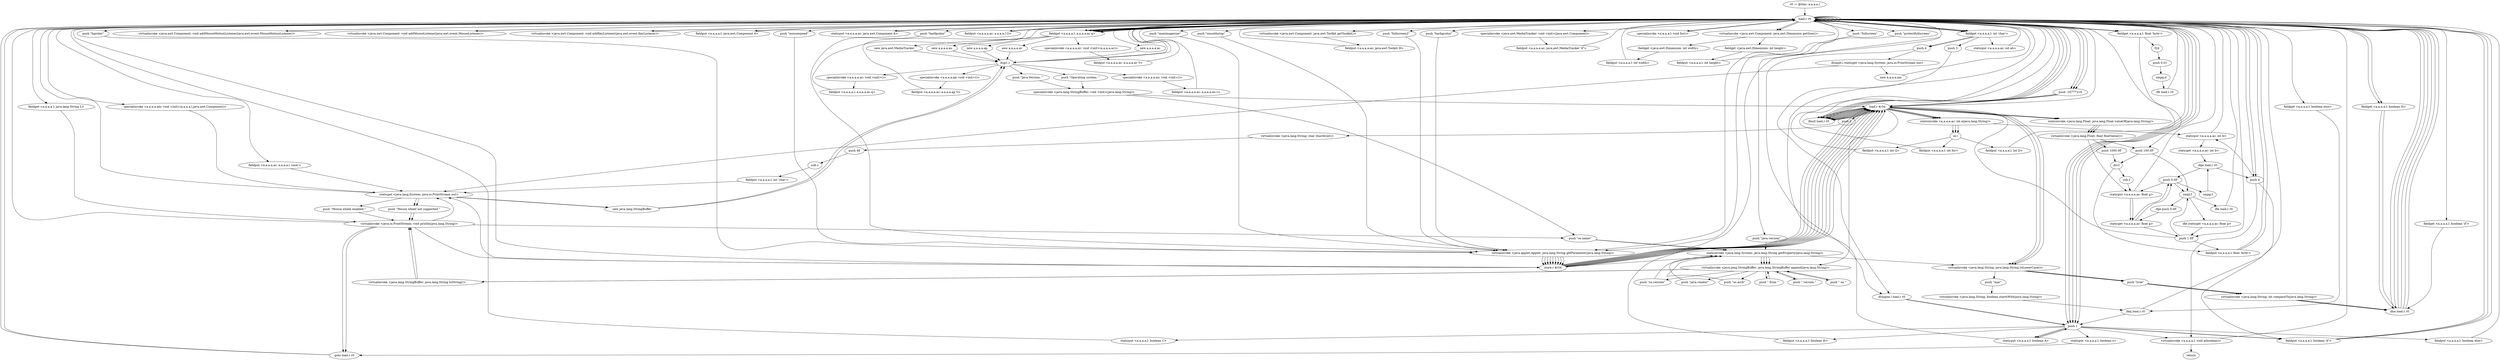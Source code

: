 digraph "" {
    "r0 := @this: a.a.a.a.l"
    "load.r r0"
    "r0 := @this: a.a.a.a.l"->"load.r r0";
    "new a.a.a.a.ac"
    "load.r r0"->"new a.a.a.a.ac";
    "dup1.r"
    "new a.a.a.a.ac"->"dup1.r";
    "specialinvoke <a.a.a.a.ac: void <init>()>"
    "dup1.r"->"specialinvoke <a.a.a.a.ac: void <init>()>";
    "fieldput <a.a.a.a.l: a.a.a.a.ac q>"
    "specialinvoke <a.a.a.a.ac: void <init>()>"->"fieldput <a.a.a.a.l: a.a.a.a.ac q>";
    "fieldput <a.a.a.a.l: a.a.a.a.ac q>"->"load.r r0";
    "fieldget <a.a.a.a.l: a.a.a.a.ac q>"
    "load.r r0"->"fieldget <a.a.a.a.l: a.a.a.a.ac q>";
    "fieldget <a.a.a.a.l: a.a.a.a.ac q>"->"load.r r0";
    "fieldput <a.a.a.a.ac: a.a.a.a.l 'case'>"
    "load.r r0"->"fieldput <a.a.a.a.ac: a.a.a.a.l 'case'>";
    "staticget <java.lang.System: java.io.PrintStream out>"
    "fieldput <a.a.a.a.ac: a.a.a.a.l 'case'>"->"staticget <java.lang.System: java.io.PrintStream out>";
    "staticget <java.lang.System: java.io.PrintStream out>"->"load.r r0";
    "fieldget <a.a.a.a.l: java.lang.String L>"
    "load.r r0"->"fieldget <a.a.a.a.l: java.lang.String L>";
    "virtualinvoke <java.io.PrintStream: void println(java.lang.String)>"
    "fieldget <a.a.a.a.l: java.lang.String L>"->"virtualinvoke <java.io.PrintStream: void println(java.lang.String)>";
    "virtualinvoke <java.io.PrintStream: void println(java.lang.String)>"->"load.r r0";
    "push \"java.version\""
    "load.r r0"->"push \"java.version\"";
    "staticinvoke <java.lang.System: java.lang.String getProperty(java.lang.String)>"
    "push \"java.version\""->"staticinvoke <java.lang.System: java.lang.String getProperty(java.lang.String)>";
    "store.r $r34"
    "staticinvoke <java.lang.System: java.lang.String getProperty(java.lang.String)>"->"store.r $r34";
    "load.r $r34"
    "store.r $r34"->"load.r $r34";
    "push 2"
    "load.r $r34"->"push 2";
    "virtualinvoke <java.lang.String: char charAt(int)>"
    "push 2"->"virtualinvoke <java.lang.String: char charAt(int)>";
    "push 48"
    "virtualinvoke <java.lang.String: char charAt(int)>"->"push 48";
    "sub.c"
    "push 48"->"sub.c";
    "fieldput <a.a.a.a.l: int 'char'>"
    "sub.c"->"fieldput <a.a.a.a.l: int 'char'>";
    "fieldput <a.a.a.a.l: int 'char'>"->"staticget <java.lang.System: java.io.PrintStream out>";
    "new java.lang.StringBuffer"
    "staticget <java.lang.System: java.io.PrintStream out>"->"new java.lang.StringBuffer";
    "new java.lang.StringBuffer"->"dup1.r";
    "push \"Java Version: \""
    "dup1.r"->"push \"Java Version: \"";
    "specialinvoke <java.lang.StringBuffer: void <init>(java.lang.String)>"
    "push \"Java Version: \""->"specialinvoke <java.lang.StringBuffer: void <init>(java.lang.String)>";
    "specialinvoke <java.lang.StringBuffer: void <init>(java.lang.String)>"->"load.r $r34";
    "virtualinvoke <java.lang.StringBuffer: java.lang.StringBuffer append(java.lang.String)>"
    "load.r $r34"->"virtualinvoke <java.lang.StringBuffer: java.lang.StringBuffer append(java.lang.String)>";
    "push \" from \""
    "virtualinvoke <java.lang.StringBuffer: java.lang.StringBuffer append(java.lang.String)>"->"push \" from \"";
    "push \" from \""->"virtualinvoke <java.lang.StringBuffer: java.lang.StringBuffer append(java.lang.String)>";
    "push \"java.vendor\""
    "virtualinvoke <java.lang.StringBuffer: java.lang.StringBuffer append(java.lang.String)>"->"push \"java.vendor\"";
    "push \"java.vendor\""->"staticinvoke <java.lang.System: java.lang.String getProperty(java.lang.String)>";
    "staticinvoke <java.lang.System: java.lang.String getProperty(java.lang.String)>"->"virtualinvoke <java.lang.StringBuffer: java.lang.StringBuffer append(java.lang.String)>";
    "virtualinvoke <java.lang.StringBuffer: java.lang.String toString()>"
    "virtualinvoke <java.lang.StringBuffer: java.lang.StringBuffer append(java.lang.String)>"->"virtualinvoke <java.lang.StringBuffer: java.lang.String toString()>";
    "virtualinvoke <java.lang.StringBuffer: java.lang.String toString()>"->"virtualinvoke <java.io.PrintStream: void println(java.lang.String)>";
    "virtualinvoke <java.io.PrintStream: void println(java.lang.String)>"->"staticget <java.lang.System: java.io.PrintStream out>";
    "staticget <java.lang.System: java.io.PrintStream out>"->"new java.lang.StringBuffer";
    "new java.lang.StringBuffer"->"dup1.r";
    "push \"Operating system: \""
    "dup1.r"->"push \"Operating system: \"";
    "push \"Operating system: \""->"specialinvoke <java.lang.StringBuffer: void <init>(java.lang.String)>";
    "push \"os.name\""
    "specialinvoke <java.lang.StringBuffer: void <init>(java.lang.String)>"->"push \"os.name\"";
    "push \"os.name\""->"staticinvoke <java.lang.System: java.lang.String getProperty(java.lang.String)>";
    "staticinvoke <java.lang.System: java.lang.String getProperty(java.lang.String)>"->"virtualinvoke <java.lang.StringBuffer: java.lang.StringBuffer append(java.lang.String)>";
    "push \" version \""
    "virtualinvoke <java.lang.StringBuffer: java.lang.StringBuffer append(java.lang.String)>"->"push \" version \"";
    "push \" version \""->"virtualinvoke <java.lang.StringBuffer: java.lang.StringBuffer append(java.lang.String)>";
    "push \"os.version\""
    "virtualinvoke <java.lang.StringBuffer: java.lang.StringBuffer append(java.lang.String)>"->"push \"os.version\"";
    "push \"os.version\""->"staticinvoke <java.lang.System: java.lang.String getProperty(java.lang.String)>";
    "staticinvoke <java.lang.System: java.lang.String getProperty(java.lang.String)>"->"virtualinvoke <java.lang.StringBuffer: java.lang.StringBuffer append(java.lang.String)>";
    "push \" on \""
    "virtualinvoke <java.lang.StringBuffer: java.lang.StringBuffer append(java.lang.String)>"->"push \" on \"";
    "push \" on \""->"virtualinvoke <java.lang.StringBuffer: java.lang.StringBuffer append(java.lang.String)>";
    "push \"os.arch\""
    "virtualinvoke <java.lang.StringBuffer: java.lang.StringBuffer append(java.lang.String)>"->"push \"os.arch\"";
    "push \"os.arch\""->"staticinvoke <java.lang.System: java.lang.String getProperty(java.lang.String)>";
    "staticinvoke <java.lang.System: java.lang.String getProperty(java.lang.String)>"->"virtualinvoke <java.lang.StringBuffer: java.lang.StringBuffer append(java.lang.String)>";
    "virtualinvoke <java.lang.StringBuffer: java.lang.StringBuffer append(java.lang.String)>"->"virtualinvoke <java.lang.StringBuffer: java.lang.String toString()>";
    "virtualinvoke <java.lang.StringBuffer: java.lang.String toString()>"->"virtualinvoke <java.io.PrintStream: void println(java.lang.String)>";
    "virtualinvoke <java.io.PrintStream: void println(java.lang.String)>"->"push \"os.name\"";
    "push \"os.name\""->"staticinvoke <java.lang.System: java.lang.String getProperty(java.lang.String)>";
    "virtualinvoke <java.lang.String: java.lang.String toLowerCase()>"
    "staticinvoke <java.lang.System: java.lang.String getProperty(java.lang.String)>"->"virtualinvoke <java.lang.String: java.lang.String toLowerCase()>";
    "push \"mac\""
    "virtualinvoke <java.lang.String: java.lang.String toLowerCase()>"->"push \"mac\"";
    "virtualinvoke <java.lang.String: boolean startsWith(java.lang.String)>"
    "push \"mac\""->"virtualinvoke <java.lang.String: boolean startsWith(java.lang.String)>";
    "ifeq load.r r0"
    "virtualinvoke <java.lang.String: boolean startsWith(java.lang.String)>"->"ifeq load.r r0";
    "push 1"
    "ifeq load.r r0"->"push 1";
    "staticput <a.a.a.a.l: boolean C>"
    "push 1"->"staticput <a.a.a.a.l: boolean C>";
    "staticput <a.a.a.a.l: boolean C>"->"load.r r0";
    "fieldget <a.a.a.a.l: int 'char'>"
    "load.r r0"->"fieldget <a.a.a.a.l: int 'char'>";
    "push 3"
    "fieldget <a.a.a.a.l: int 'char'>"->"push 3";
    "ifcmpne.i load.r r0"
    "push 3"->"ifcmpne.i load.r r0";
    "ifcmpne.i load.r r0"->"push 1";
    "staticput <a.a.a.a.l: boolean A>"
    "push 1"->"staticput <a.a.a.a.l: boolean A>";
    "staticput <a.a.a.a.l: boolean A>"->"load.r r0";
    "load.r r0"->"fieldget <a.a.a.a.l: int 'char'>";
    "push 4"
    "fieldget <a.a.a.a.l: int 'char'>"->"push 4";
    "push 4"->"ifcmpne.i load.r r0";
    "ifcmpne.i load.r r0"->"push 1";
    "push 1"->"staticput <a.a.a.a.l: boolean A>";
    "staticput <a.a.a.a.l: boolean A>"->"push 1";
    "staticput <a.a.a.a.l: boolean z>"
    "push 1"->"staticput <a.a.a.a.l: boolean z>";
    "goto load.r r0"
    "staticput <a.a.a.a.l: boolean z>"->"goto load.r r0";
    "goto load.r r0"->"load.r r0";
    "load.r r0"->"load.r r0";
    "virtualinvoke <java.awt.Component: void addMouseMotionListener(java.awt.event.MouseMotionListener)>"
    "load.r r0"->"virtualinvoke <java.awt.Component: void addMouseMotionListener(java.awt.event.MouseMotionListener)>";
    "virtualinvoke <java.awt.Component: void addMouseMotionListener(java.awt.event.MouseMotionListener)>"->"load.r r0";
    "load.r r0"->"load.r r0";
    "virtualinvoke <java.awt.Component: void addMouseListener(java.awt.event.MouseListener)>"
    "load.r r0"->"virtualinvoke <java.awt.Component: void addMouseListener(java.awt.event.MouseListener)>";
    "virtualinvoke <java.awt.Component: void addMouseListener(java.awt.event.MouseListener)>"->"load.r r0";
    "load.r r0"->"load.r r0";
    "virtualinvoke <java.awt.Component: void addKeyListener(java.awt.event.KeyListener)>"
    "load.r r0"->"virtualinvoke <java.awt.Component: void addKeyListener(java.awt.event.KeyListener)>";
    "virtualinvoke <java.awt.Component: void addKeyListener(java.awt.event.KeyListener)>"->"load.r r0";
    "load.r r0"->"load.r r0";
    "fieldput <a.a.a.a.l: java.awt.Component d>"
    "load.r r0"->"fieldput <a.a.a.a.l: java.awt.Component d>";
    "fieldput <a.a.a.a.l: java.awt.Component d>"->"load.r r0";
    "load.r r0"->"load.r r0";
    "virtualinvoke <java.awt.Component: java.awt.Dimension getSize()>"
    "load.r r0"->"virtualinvoke <java.awt.Component: java.awt.Dimension getSize()>";
    "fieldget <java.awt.Dimension: int width>"
    "virtualinvoke <java.awt.Component: java.awt.Dimension getSize()>"->"fieldget <java.awt.Dimension: int width>";
    "fieldput <a.a.a.a.l: int width>"
    "fieldget <java.awt.Dimension: int width>"->"fieldput <a.a.a.a.l: int width>";
    "fieldput <a.a.a.a.l: int width>"->"load.r r0";
    "load.r r0"->"load.r r0";
    "load.r r0"->"virtualinvoke <java.awt.Component: java.awt.Dimension getSize()>";
    "fieldget <java.awt.Dimension: int height>"
    "virtualinvoke <java.awt.Component: java.awt.Dimension getSize()>"->"fieldget <java.awt.Dimension: int height>";
    "fieldput <a.a.a.a.l: int height>"
    "fieldget <java.awt.Dimension: int height>"->"fieldput <a.a.a.a.l: int height>";
    "fieldput <a.a.a.a.l: int height>"->"load.r r0";
    "staticput <a.a.a.a.ac: java.awt.Component K>"
    "load.r r0"->"staticput <a.a.a.a.ac: java.awt.Component K>";
    "staticput <a.a.a.a.ac: java.awt.Component K>"->"load.r r0";
    "load.r r0"->"fieldget <a.a.a.a.l: a.a.a.a.ac q>";
    "fieldget <a.a.a.a.l: a.a.a.a.ac q>"->"load.r r0";
    "virtualinvoke <java.awt.Component: java.awt.Toolkit getToolkit()>"
    "load.r r0"->"virtualinvoke <java.awt.Component: java.awt.Toolkit getToolkit()>";
    "fieldput <a.a.a.a.ac: java.awt.Toolkit H>"
    "virtualinvoke <java.awt.Component: java.awt.Toolkit getToolkit()>"->"fieldput <a.a.a.a.ac: java.awt.Toolkit H>";
    "fieldput <a.a.a.a.ac: java.awt.Toolkit H>"->"load.r r0";
    "load.r r0"->"fieldget <a.a.a.a.l: a.a.a.a.ac q>";
    "new a.a.a.a.ap"
    "fieldget <a.a.a.a.l: a.a.a.a.ac q>"->"new a.a.a.a.ap";
    "new a.a.a.a.ap"->"dup1.r";
    "specialinvoke <a.a.a.a.ap: void <init>()>"
    "dup1.r"->"specialinvoke <a.a.a.a.ap: void <init>()>";
    "fieldput <a.a.a.a.ac: a.a.a.a.ap V>"
    "specialinvoke <a.a.a.a.ap: void <init>()>"->"fieldput <a.a.a.a.ac: a.a.a.a.ap V>";
    "fieldput <a.a.a.a.ac: a.a.a.a.ap V>"->"load.r r0";
    "load.r r0"->"fieldget <a.a.a.a.l: a.a.a.a.ac q>";
    "new a.a.a.a.av"
    "fieldget <a.a.a.a.l: a.a.a.a.ac q>"->"new a.a.a.a.av";
    "new a.a.a.a.av"->"dup1.r";
    "dup1.r"->"load.r r0";
    "load.r r0"->"fieldget <a.a.a.a.l: a.a.a.a.ac q>";
    "specialinvoke <a.a.a.a.av: void <init>(a.a.a.a.ac)>"
    "fieldget <a.a.a.a.l: a.a.a.a.ac q>"->"specialinvoke <a.a.a.a.av: void <init>(a.a.a.a.ac)>";
    "fieldput <a.a.a.a.ac: a.a.a.a.av Y>"
    "specialinvoke <a.a.a.a.av: void <init>(a.a.a.a.ac)>"->"fieldput <a.a.a.a.ac: a.a.a.a.av Y>";
    "fieldput <a.a.a.a.ac: a.a.a.a.av Y>"->"load.r r0";
    "load.r r0"->"fieldget <a.a.a.a.l: a.a.a.a.ac q>";
    "fieldget <a.a.a.a.l: a.a.a.a.ac q>"->"load.r r0";
    "fieldput <a.a.a.a.ac: a.a.a.a.l O>"
    "load.r r0"->"fieldput <a.a.a.a.ac: a.a.a.a.l O>";
    "fieldput <a.a.a.a.ac: a.a.a.a.l O>"->"load.r r0";
    "load.r r0"->"fieldget <a.a.a.a.l: a.a.a.a.ac q>";
    "new java.awt.MediaTracker"
    "fieldget <a.a.a.a.l: a.a.a.a.ac q>"->"new java.awt.MediaTracker";
    "new java.awt.MediaTracker"->"dup1.r";
    "dup1.r"->"load.r r0";
    "specialinvoke <java.awt.MediaTracker: void <init>(java.awt.Component)>"
    "load.r r0"->"specialinvoke <java.awt.MediaTracker: void <init>(java.awt.Component)>";
    "fieldput <a.a.a.a.ac: java.awt.MediaTracker 'if'>"
    "specialinvoke <java.awt.MediaTracker: void <init>(java.awt.Component)>"->"fieldput <a.a.a.a.ac: java.awt.MediaTracker 'if'>";
    "fieldput <a.a.a.a.ac: java.awt.MediaTracker 'if'>"->"load.r r0";
    "load.r r0"->"fieldget <a.a.a.a.l: a.a.a.a.ac q>";
    "new a.a.a.a.au"
    "fieldget <a.a.a.a.l: a.a.a.a.ac q>"->"new a.a.a.a.au";
    "new a.a.a.a.au"->"dup1.r";
    "specialinvoke <a.a.a.a.au: void <init>()>"
    "dup1.r"->"specialinvoke <a.a.a.a.au: void <init>()>";
    "fieldput <a.a.a.a.ac: a.a.a.a.au r>"
    "specialinvoke <a.a.a.a.au: void <init>()>"->"fieldput <a.a.a.a.ac: a.a.a.a.au r>";
    "fieldput <a.a.a.a.ac: a.a.a.a.au r>"->"load.r r0";
    "load.r r0"->"fieldget <a.a.a.a.l: int 'char'>";
    "staticput <a.a.a.a.ac: int ah>"
    "fieldget <a.a.a.a.l: int 'char'>"->"staticput <a.a.a.a.ac: int ah>";
    "staticput <a.a.a.a.ac: int ah>"->"load.r r0";
    "push \"barbgcolor\""
    "load.r r0"->"push \"barbgcolor\"";
    "virtualinvoke <java.applet.Applet: java.lang.String getParameter(java.lang.String)>"
    "push \"barbgcolor\""->"virtualinvoke <java.applet.Applet: java.lang.String getParameter(java.lang.String)>";
    "virtualinvoke <java.applet.Applet: java.lang.String getParameter(java.lang.String)>"->"store.r $r34";
    "store.r $r34"->"load.r $r34";
    "ifnull load.r r0"
    "load.r $r34"->"ifnull load.r r0";
    "ifnull load.r r0"->"load.r r0";
    "push -16777216"
    "load.r r0"->"push -16777216";
    "push -16777216"->"load.r $r34";
    "staticinvoke <a.a.a.a.ac: int a(java.lang.String)>"
    "load.r $r34"->"staticinvoke <a.a.a.a.ac: int a(java.lang.String)>";
    "or.i"
    "staticinvoke <a.a.a.a.ac: int a(java.lang.String)>"->"or.i";
    "fieldput <a.a.a.a.l: int Q>"
    "or.i"->"fieldput <a.a.a.a.l: int Q>";
    "fieldput <a.a.a.a.l: int Q>"->"load.r r0";
    "push \"barfgcolor\""
    "load.r r0"->"push \"barfgcolor\"";
    "push \"barfgcolor\""->"virtualinvoke <java.applet.Applet: java.lang.String getParameter(java.lang.String)>";
    "virtualinvoke <java.applet.Applet: java.lang.String getParameter(java.lang.String)>"->"store.r $r34";
    "store.r $r34"->"load.r $r34";
    "load.r $r34"->"ifnull load.r r0";
    "ifnull load.r r0"->"load.r r0";
    "load.r r0"->"push -16777216";
    "push -16777216"->"load.r $r34";
    "load.r $r34"->"staticinvoke <a.a.a.a.ac: int a(java.lang.String)>";
    "staticinvoke <a.a.a.a.ac: int a(java.lang.String)>"->"or.i";
    "fieldput <a.a.a.a.l: int for>"
    "or.i"->"fieldput <a.a.a.a.l: int for>";
    "fieldput <a.a.a.a.l: int for>"->"load.r r0";
    "push \"maximagesize\""
    "load.r r0"->"push \"maximagesize\"";
    "push \"maximagesize\""->"virtualinvoke <java.applet.Applet: java.lang.String getParameter(java.lang.String)>";
    "virtualinvoke <java.applet.Applet: java.lang.String getParameter(java.lang.String)>"->"store.r $r34";
    "store.r $r34"->"load.r $r34";
    "load.r $r34"->"ifnull load.r r0";
    "ifnull load.r r0"->"load.r $r34";
    "load.r $r34"->"staticinvoke <a.a.a.a.ac: int a(java.lang.String)>";
    "staticput <a.a.a.a.ac: int b>"
    "staticinvoke <a.a.a.a.ac: int a(java.lang.String)>"->"staticput <a.a.a.a.ac: int b>";
    "staticget <a.a.a.a.ac: int b>"
    "staticput <a.a.a.a.ac: int b>"->"staticget <a.a.a.a.ac: int b>";
    "ifge load.r r0"
    "staticget <a.a.a.a.ac: int b>"->"ifge load.r r0";
    "push 0"
    "ifge load.r r0"->"push 0";
    "push 0"->"staticput <a.a.a.a.ac: int b>";
    "staticput <a.a.a.a.ac: int b>"->"load.r r0";
    "load.r r0"->"fieldget <a.a.a.a.l: int 'char'>";
    "fieldget <a.a.a.a.l: int 'char'>"->"push 4";
    "ifcmplt.i staticget <java.lang.System: java.io.PrintStream out>"
    "push 4"->"ifcmplt.i staticget <java.lang.System: java.io.PrintStream out>";
    "new a.a.a.a.am"
    "ifcmplt.i staticget <java.lang.System: java.io.PrintStream out>"->"new a.a.a.a.am";
    "new a.a.a.a.am"->"load.r r0";
    "load.r r0"->"load.r r0";
    "specialinvoke <a.a.a.a.am: void <init>(a.a.a.a.l,java.awt.Component)>"
    "load.r r0"->"specialinvoke <a.a.a.a.am: void <init>(a.a.a.a.l,java.awt.Component)>";
    "specialinvoke <a.a.a.a.am: void <init>(a.a.a.a.l,java.awt.Component)>"->"staticget <java.lang.System: java.io.PrintStream out>";
    "push \"Mouse wheel enabled.\""
    "staticget <java.lang.System: java.io.PrintStream out>"->"push \"Mouse wheel enabled.\"";
    "push \"Mouse wheel enabled.\""->"virtualinvoke <java.io.PrintStream: void println(java.lang.String)>";
    "virtualinvoke <java.io.PrintStream: void println(java.lang.String)>"->"goto load.r r0";
    "goto load.r r0"->"load.r r0";
    "push \"bgcolor\""
    "load.r r0"->"push \"bgcolor\"";
    "push \"bgcolor\""->"virtualinvoke <java.applet.Applet: java.lang.String getParameter(java.lang.String)>";
    "virtualinvoke <java.applet.Applet: java.lang.String getParameter(java.lang.String)>"->"store.r $r34";
    "store.r $r34"->"load.r $r34";
    "load.r $r34"->"ifnull load.r r0";
    "ifnull load.r r0"->"load.r r0";
    "load.r r0"->"push -16777216";
    "push -16777216"->"load.r $r34";
    "load.r $r34"->"staticinvoke <a.a.a.a.ac: int a(java.lang.String)>";
    "staticinvoke <a.a.a.a.ac: int a(java.lang.String)>"->"or.i";
    "fieldput <a.a.a.a.l: int D>"
    "or.i"->"fieldput <a.a.a.a.l: int D>";
    "fieldput <a.a.a.a.l: int D>"->"load.r r0";
    "push \"mousespeed\""
    "load.r r0"->"push \"mousespeed\"";
    "push \"mousespeed\""->"virtualinvoke <java.applet.Applet: java.lang.String getParameter(java.lang.String)>";
    "virtualinvoke <java.applet.Applet: java.lang.String getParameter(java.lang.String)>"->"store.r $r34";
    "store.r $r34"->"load.r $r34";
    "load.r $r34"->"ifnull load.r r0";
    "ifnull load.r r0"->"load.r r0";
    "load.r r0"->"load.r $r34";
    "staticinvoke <java.lang.Float: java.lang.Float valueOf(java.lang.String)>"
    "load.r $r34"->"staticinvoke <java.lang.Float: java.lang.Float valueOf(java.lang.String)>";
    "virtualinvoke <java.lang.Float: float floatValue()>"
    "staticinvoke <java.lang.Float: java.lang.Float valueOf(java.lang.String)>"->"virtualinvoke <java.lang.Float: float floatValue()>";
    "push 100.0F"
    "virtualinvoke <java.lang.Float: float floatValue()>"->"push 100.0F";
    "div.f"
    "push 100.0F"->"div.f";
    "fieldput <a.a.a.a.l: float 'byte'>"
    "div.f"->"fieldput <a.a.a.a.l: float 'byte'>";
    "fieldput <a.a.a.a.l: float 'byte'>"->"load.r r0";
    "fieldget <a.a.a.a.l: float 'byte'>"
    "load.r r0"->"fieldget <a.a.a.a.l: float 'byte'>";
    "f2d"
    "fieldget <a.a.a.a.l: float 'byte'>"->"f2d";
    "push 0.01"
    "f2d"->"push 0.01";
    "cmpg.d"
    "push 0.01"->"cmpg.d";
    "iflt load.r r0"
    "cmpg.d"->"iflt load.r r0";
    "iflt load.r r0"->"load.r r0";
    "load.r r0"->"fieldget <a.a.a.a.l: float 'byte'>";
    "fieldget <a.a.a.a.l: float 'byte'>"->"push 100.0F";
    "cmpl.f"
    "push 100.0F"->"cmpl.f";
    "ifle load.r r0"
    "cmpl.f"->"ifle load.r r0";
    "ifle load.r r0"->"load.r r0";
    "push 1.0F"
    "load.r r0"->"push 1.0F";
    "push 1.0F"->"fieldput <a.a.a.a.l: float 'byte'>";
    "fieldput <a.a.a.a.l: float 'byte'>"->"load.r r0";
    "push \"smoothstop\""
    "load.r r0"->"push \"smoothstop\"";
    "push \"smoothstop\""->"virtualinvoke <java.applet.Applet: java.lang.String getParameter(java.lang.String)>";
    "virtualinvoke <java.applet.Applet: java.lang.String getParameter(java.lang.String)>"->"store.r $r34";
    "store.r $r34"->"load.r $r34";
    "load.r $r34"->"ifnull load.r r0";
    "ifnull load.r r0"->"load.r $r34";
    "load.r $r34"->"staticinvoke <java.lang.Float: java.lang.Float valueOf(java.lang.String)>";
    "staticinvoke <java.lang.Float: java.lang.Float valueOf(java.lang.String)>"->"virtualinvoke <java.lang.Float: float floatValue()>";
    "staticput <a.a.a.a.ac: float g>"
    "virtualinvoke <java.lang.Float: float floatValue()>"->"staticput <a.a.a.a.ac: float g>";
    "staticget <a.a.a.a.ac: float g>"
    "staticput <a.a.a.a.ac: float g>"->"staticget <a.a.a.a.ac: float g>";
    "push 0.0F"
    "staticget <a.a.a.a.ac: float g>"->"push 0.0F";
    "push 0.0F"->"cmpl.f";
    "ifle staticget <a.a.a.a.ac: float g>"
    "cmpl.f"->"ifle staticget <a.a.a.a.ac: float g>";
    "ifle staticget <a.a.a.a.ac: float g>"->"push 1.0F";
    "push 1.0F"->"load.r $r34";
    "load.r $r34"->"staticinvoke <java.lang.Float: java.lang.Float valueOf(java.lang.String)>";
    "staticinvoke <java.lang.Float: java.lang.Float valueOf(java.lang.String)>"->"virtualinvoke <java.lang.Float: float floatValue()>";
    "push 1000.0F"
    "virtualinvoke <java.lang.Float: float floatValue()>"->"push 1000.0F";
    "push 1000.0F"->"div.f";
    "sub.f"
    "div.f"->"sub.f";
    "sub.f"->"staticput <a.a.a.a.ac: float g>";
    "staticput <a.a.a.a.ac: float g>"->"staticget <a.a.a.a.ac: float g>";
    "staticget <a.a.a.a.ac: float g>"->"push 1.0F";
    "push 1.0F"->"cmpl.f";
    "ifge push 0.0F"
    "cmpl.f"->"ifge push 0.0F";
    "ifge push 0.0F"->"staticget <a.a.a.a.ac: float g>";
    "staticget <a.a.a.a.ac: float g>"->"push 0.0F";
    "cmpg.f"
    "push 0.0F"->"cmpg.f";
    "cmpg.f"->"ifge load.r r0";
    "ifge load.r r0"->"push 0.0F";
    "push 0.0F"->"staticput <a.a.a.a.ac: float g>";
    "staticput <a.a.a.a.ac: float g>"->"load.r r0";
    "push \"fullscreen2\""
    "load.r r0"->"push \"fullscreen2\"";
    "push \"fullscreen2\""->"virtualinvoke <java.applet.Applet: java.lang.String getParameter(java.lang.String)>";
    "virtualinvoke <java.applet.Applet: java.lang.String getParameter(java.lang.String)>"->"store.r $r34";
    "store.r $r34"->"load.r $r34";
    "load.r $r34"->"ifnull load.r r0";
    "ifnull load.r r0"->"load.r $r34";
    "load.r $r34"->"virtualinvoke <java.lang.String: java.lang.String toLowerCase()>";
    "push \"true\""
    "virtualinvoke <java.lang.String: java.lang.String toLowerCase()>"->"push \"true\"";
    "virtualinvoke <java.lang.String: int compareTo(java.lang.String)>"
    "push \"true\""->"virtualinvoke <java.lang.String: int compareTo(java.lang.String)>";
    "ifne load.r r0"
    "virtualinvoke <java.lang.String: int compareTo(java.lang.String)>"->"ifne load.r r0";
    "ifne load.r r0"->"load.r r0";
    "load.r r0"->"push 1";
    "fieldput <a.a.a.a.l: boolean H>"
    "push 1"->"fieldput <a.a.a.a.l: boolean H>";
    "fieldput <a.a.a.a.l: boolean H>"->"load.r r0";
    "fieldget <a.a.a.a.l: boolean H>"
    "load.r r0"->"fieldget <a.a.a.a.l: boolean H>";
    "fieldget <a.a.a.a.l: boolean H>"->"ifne load.r r0";
    "ifne load.r r0"->"load.r r0";
    "push \"fullscreen\""
    "load.r r0"->"push \"fullscreen\"";
    "push \"fullscreen\""->"virtualinvoke <java.applet.Applet: java.lang.String getParameter(java.lang.String)>";
    "virtualinvoke <java.applet.Applet: java.lang.String getParameter(java.lang.String)>"->"store.r $r34";
    "store.r $r34"->"load.r $r34";
    "load.r $r34"->"ifnull load.r r0";
    "ifnull load.r r0"->"load.r $r34";
    "load.r $r34"->"virtualinvoke <java.lang.String: java.lang.String toLowerCase()>";
    "virtualinvoke <java.lang.String: java.lang.String toLowerCase()>"->"push \"true\"";
    "push \"true\""->"virtualinvoke <java.lang.String: int compareTo(java.lang.String)>";
    "virtualinvoke <java.lang.String: int compareTo(java.lang.String)>"->"ifne load.r r0";
    "ifne load.r r0"->"load.r r0";
    "load.r r0"->"push 1";
    "fieldput <a.a.a.a.l: boolean 'if'>"
    "push 1"->"fieldput <a.a.a.a.l: boolean 'if'>";
    "fieldput <a.a.a.a.l: boolean 'if'>"->"load.r r0";
    "push \"protectfullscreen\""
    "load.r r0"->"push \"protectfullscreen\"";
    "push \"protectfullscreen\""->"virtualinvoke <java.applet.Applet: java.lang.String getParameter(java.lang.String)>";
    "virtualinvoke <java.applet.Applet: java.lang.String getParameter(java.lang.String)>"->"store.r $r34";
    "store.r $r34"->"load.r $r34";
    "load.r $r34"->"ifnull load.r r0";
    "ifnull load.r r0"->"load.r $r34";
    "load.r $r34"->"virtualinvoke <java.lang.String: java.lang.String toLowerCase()>";
    "virtualinvoke <java.lang.String: java.lang.String toLowerCase()>"->"push \"true\"";
    "push \"true\""->"virtualinvoke <java.lang.String: int compareTo(java.lang.String)>";
    "virtualinvoke <java.lang.String: int compareTo(java.lang.String)>"->"ifne load.r r0";
    "ifne load.r r0"->"load.r r0";
    "load.r r0"->"push 1";
    "fieldput <a.a.a.a.l: boolean else>"
    "push 1"->"fieldput <a.a.a.a.l: boolean else>";
    "fieldput <a.a.a.a.l: boolean else>"->"load.r r0";
    "specialinvoke <a.a.a.a.l: void for()>"
    "load.r r0"->"specialinvoke <a.a.a.a.l: void for()>";
    "specialinvoke <a.a.a.a.l: void for()>"->"load.r r0";
    "fieldget <a.a.a.a.l: boolean else>"
    "load.r r0"->"fieldget <a.a.a.a.l: boolean else>";
    "fieldget <a.a.a.a.l: boolean else>"->"ifeq load.r r0";
    "ifeq load.r r0"->"load.r r0";
    "fieldget <a.a.a.a.l: boolean 'if'>"
    "load.r r0"->"fieldget <a.a.a.a.l: boolean 'if'>";
    "fieldget <a.a.a.a.l: boolean 'if'>"->"ifne load.r r0";
    "ifne load.r r0"->"load.r r0";
    "load.r r0"->"fieldget <a.a.a.a.l: boolean H>";
    "fieldget <a.a.a.a.l: boolean H>"->"ifne load.r r0";
    "ifne load.r r0"->"load.r r0";
    "load.r r0"->"push 1";
    "push 1"->"fieldput <a.a.a.a.l: boolean 'if'>";
    "fieldput <a.a.a.a.l: boolean 'if'>"->"load.r r0";
    "load.r r0"->"push 0";
    "virtualinvoke <a.a.a.a.l: void a(boolean)>"
    "push 0"->"virtualinvoke <a.a.a.a.l: void a(boolean)>";
    "virtualinvoke <a.a.a.a.l: void a(boolean)>"->"load.r r0";
    "load.r r0"->"push 0";
    "push 0"->"fieldput <a.a.a.a.l: boolean 'if'>";
    "fieldput <a.a.a.a.l: boolean 'if'>"->"load.r r0";
    "load.r r0"->"push 1";
    "push 1"->"virtualinvoke <a.a.a.a.l: void a(boolean)>";
    "return"
    "virtualinvoke <a.a.a.a.l: void a(boolean)>"->"return";
    "virtualinvoke <java.io.PrintStream: void println(java.lang.String)>"->"store.r $r34";
    "store.r $r34"->"staticget <java.lang.System: java.io.PrintStream out>";
    "push \"Mouse wheel not supported.\""
    "staticget <java.lang.System: java.io.PrintStream out>"->"push \"Mouse wheel not supported.\"";
    "push \"Mouse wheel not supported.\""->"virtualinvoke <java.io.PrintStream: void println(java.lang.String)>";
    "virtualinvoke <java.io.PrintStream: void println(java.lang.String)>"->"goto load.r r0";
    "ifcmplt.i staticget <java.lang.System: java.io.PrintStream out>"->"staticget <java.lang.System: java.io.PrintStream out>";
    "staticget <java.lang.System: java.io.PrintStream out>"->"push \"Mouse wheel not supported.\"";
    "push \"Mouse wheel not supported.\""->"virtualinvoke <java.io.PrintStream: void println(java.lang.String)>";
    "load.r r0"->"store.r $r34";
}
